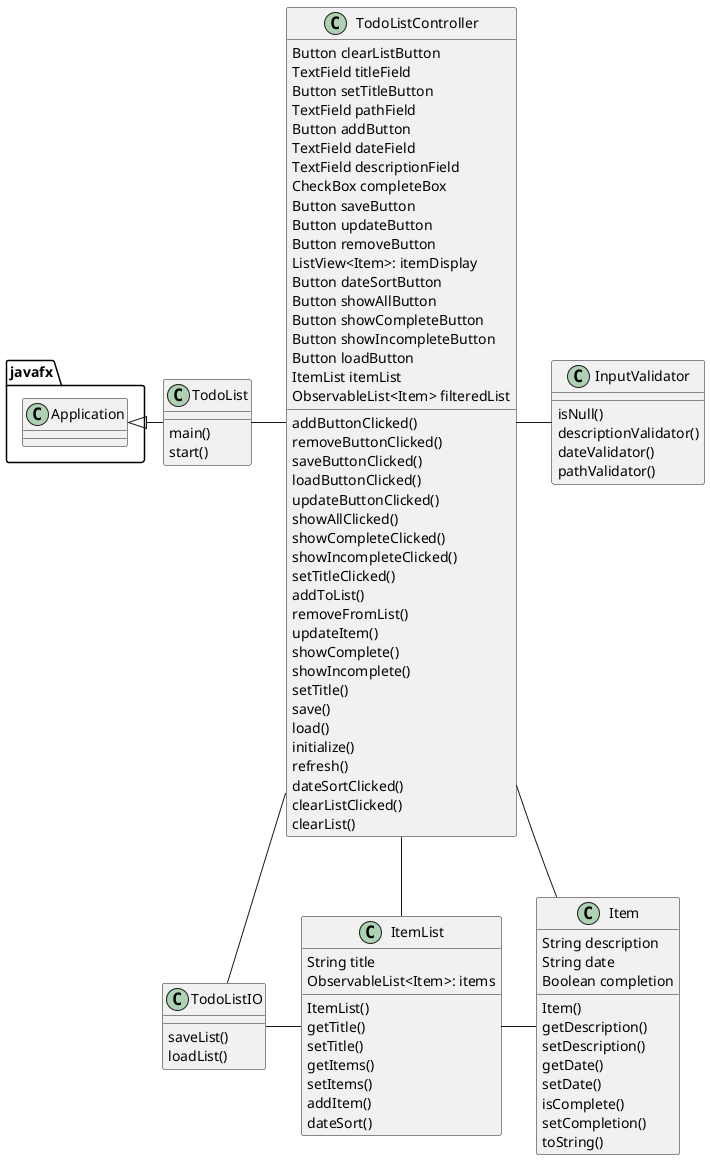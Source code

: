 @startuml
'https://plantuml.com/class-diagram

class TodoList {
    main()
    start()
}

class TodoListController {
    Button clearListButton
    TextField titleField
    Button setTitleButton
    TextField pathField
    Button addButton
    TextField dateField
    TextField descriptionField
    CheckBox completeBox
    Button saveButton
    Button updateButton
    Button removeButton
    ListView<Item>: itemDisplay
    Button dateSortButton
    Button showAllButton
    Button showCompleteButton
    Button showIncompleteButton
    Button loadButton
    ItemList itemList
    ObservableList<Item> filteredList
    addButtonClicked()
    removeButtonClicked()
    saveButtonClicked()
    loadButtonClicked()
    updateButtonClicked()
    showAllClicked()
    showCompleteClicked()
    showIncompleteClicked()
    setTitleClicked()
    addToList()
    removeFromList()
    updateItem()
    showComplete()
    showIncomplete()
    setTitle()
    save()
    load()
    initialize()
    refresh()
    dateSortClicked()
    clearListClicked()
    clearList()
}

class Item {
    String description
    String date
    Boolean completion
    Item()
    getDescription()
    setDescription()
    getDate()
    setDate()
    isComplete()
    setCompletion()
    toString()
}

class ItemList {
    String title
    ObservableList<Item>: items
    ItemList()
    getTitle()
    setTitle()
    getItems()
    setItems()
    addItem()
    dateSort()
}

class TodoListIO {
    saveList()
    loadList()
}

class InputValidator {
    isNull()
    descriptionValidator()
    dateValidator()
    pathValidator()
}

javafx.Application <|- TodoList
TodoList - TodoListController
TodoListController -- ItemList
TodoListController - Item
TodoListController -- TodoListIO
TodoListController - InputValidator
ItemList - Item
TodoListIO - ItemList

@enduml
